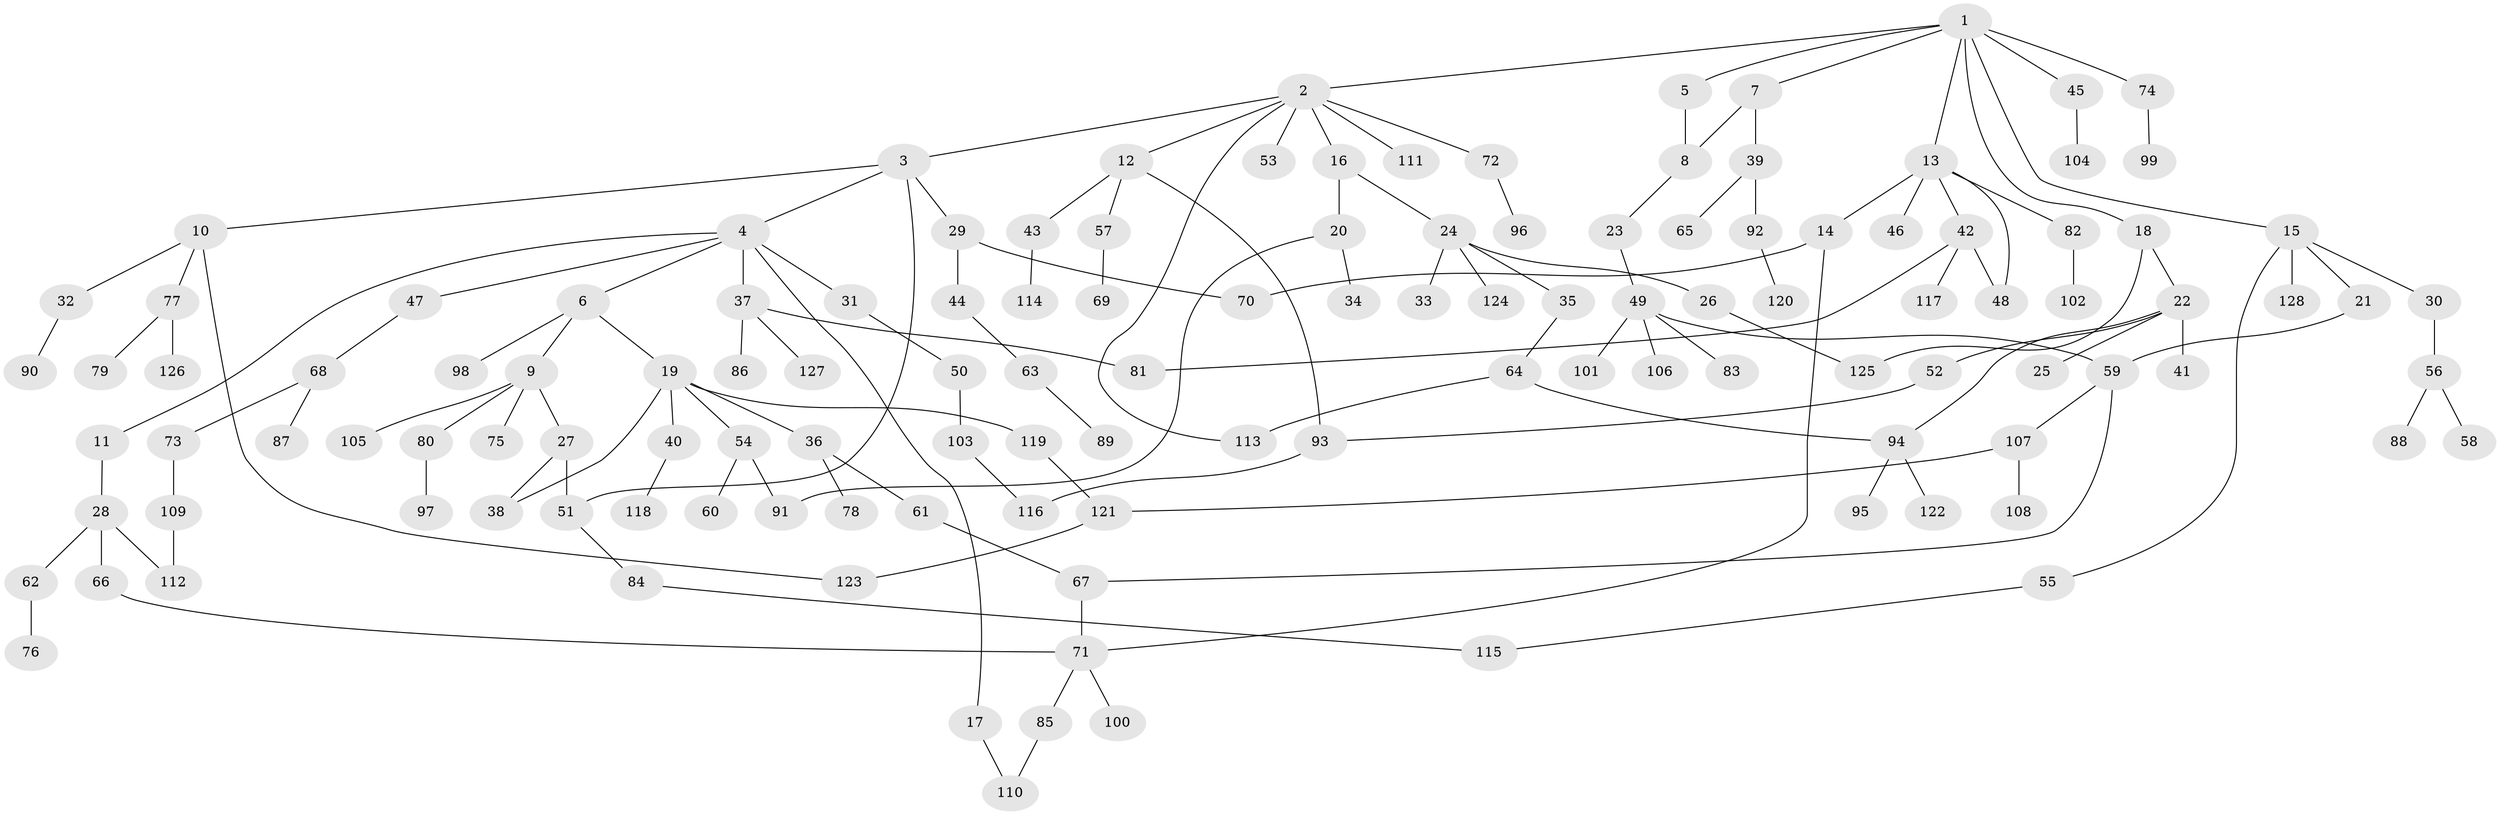 // coarse degree distribution, {8: 0.011111111111111112, 7: 0.022222222222222223, 5: 0.022222222222222223, 2: 0.4, 3: 0.17777777777777778, 4: 0.1111111111111111, 6: 0.011111111111111112, 1: 0.24444444444444444}
// Generated by graph-tools (version 1.1) at 2025/48/03/04/25 22:48:41]
// undirected, 128 vertices, 148 edges
graph export_dot {
  node [color=gray90,style=filled];
  1;
  2;
  3;
  4;
  5;
  6;
  7;
  8;
  9;
  10;
  11;
  12;
  13;
  14;
  15;
  16;
  17;
  18;
  19;
  20;
  21;
  22;
  23;
  24;
  25;
  26;
  27;
  28;
  29;
  30;
  31;
  32;
  33;
  34;
  35;
  36;
  37;
  38;
  39;
  40;
  41;
  42;
  43;
  44;
  45;
  46;
  47;
  48;
  49;
  50;
  51;
  52;
  53;
  54;
  55;
  56;
  57;
  58;
  59;
  60;
  61;
  62;
  63;
  64;
  65;
  66;
  67;
  68;
  69;
  70;
  71;
  72;
  73;
  74;
  75;
  76;
  77;
  78;
  79;
  80;
  81;
  82;
  83;
  84;
  85;
  86;
  87;
  88;
  89;
  90;
  91;
  92;
  93;
  94;
  95;
  96;
  97;
  98;
  99;
  100;
  101;
  102;
  103;
  104;
  105;
  106;
  107;
  108;
  109;
  110;
  111;
  112;
  113;
  114;
  115;
  116;
  117;
  118;
  119;
  120;
  121;
  122;
  123;
  124;
  125;
  126;
  127;
  128;
  1 -- 2;
  1 -- 5;
  1 -- 7;
  1 -- 13;
  1 -- 15;
  1 -- 18;
  1 -- 45;
  1 -- 74;
  2 -- 3;
  2 -- 12;
  2 -- 16;
  2 -- 53;
  2 -- 72;
  2 -- 111;
  2 -- 113;
  3 -- 4;
  3 -- 10;
  3 -- 29;
  3 -- 51;
  4 -- 6;
  4 -- 11;
  4 -- 17;
  4 -- 31;
  4 -- 37;
  4 -- 47;
  5 -- 8;
  6 -- 9;
  6 -- 19;
  6 -- 98;
  7 -- 8;
  7 -- 39;
  8 -- 23;
  9 -- 27;
  9 -- 75;
  9 -- 80;
  9 -- 105;
  10 -- 32;
  10 -- 77;
  10 -- 123;
  11 -- 28;
  12 -- 43;
  12 -- 57;
  12 -- 93;
  13 -- 14;
  13 -- 42;
  13 -- 46;
  13 -- 82;
  13 -- 48;
  14 -- 70;
  14 -- 71;
  15 -- 21;
  15 -- 30;
  15 -- 55;
  15 -- 128;
  16 -- 20;
  16 -- 24;
  17 -- 110;
  18 -- 22;
  18 -- 125;
  19 -- 36;
  19 -- 38;
  19 -- 40;
  19 -- 54;
  19 -- 119;
  20 -- 34;
  20 -- 91;
  21 -- 59;
  22 -- 25;
  22 -- 41;
  22 -- 52;
  22 -- 94;
  23 -- 49;
  24 -- 26;
  24 -- 33;
  24 -- 35;
  24 -- 124;
  26 -- 125;
  27 -- 51;
  27 -- 38;
  28 -- 62;
  28 -- 66;
  28 -- 112;
  29 -- 44;
  29 -- 70;
  30 -- 56;
  31 -- 50;
  32 -- 90;
  35 -- 64;
  36 -- 61;
  36 -- 78;
  37 -- 81;
  37 -- 86;
  37 -- 127;
  39 -- 65;
  39 -- 92;
  40 -- 118;
  42 -- 48;
  42 -- 117;
  42 -- 81;
  43 -- 114;
  44 -- 63;
  45 -- 104;
  47 -- 68;
  49 -- 83;
  49 -- 101;
  49 -- 106;
  49 -- 59;
  50 -- 103;
  51 -- 84;
  52 -- 93;
  54 -- 60;
  54 -- 91;
  55 -- 115;
  56 -- 58;
  56 -- 88;
  57 -- 69;
  59 -- 67;
  59 -- 107;
  61 -- 67;
  62 -- 76;
  63 -- 89;
  64 -- 94;
  64 -- 113;
  66 -- 71;
  67 -- 71;
  68 -- 73;
  68 -- 87;
  71 -- 85;
  71 -- 100;
  72 -- 96;
  73 -- 109;
  74 -- 99;
  77 -- 79;
  77 -- 126;
  80 -- 97;
  82 -- 102;
  84 -- 115;
  85 -- 110;
  92 -- 120;
  93 -- 116;
  94 -- 95;
  94 -- 122;
  103 -- 116;
  107 -- 108;
  107 -- 121;
  109 -- 112;
  119 -- 121;
  121 -- 123;
}
